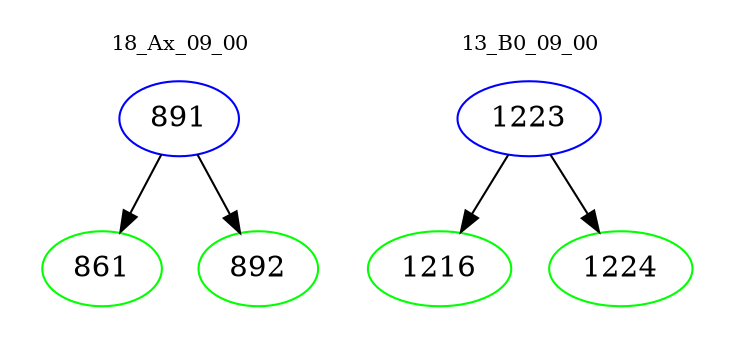 digraph{
subgraph cluster_0 {
color = white
label = "18_Ax_09_00";
fontsize=10;
T0_891 [label="891", color="blue"]
T0_891 -> T0_861 [color="black"]
T0_861 [label="861", color="green"]
T0_891 -> T0_892 [color="black"]
T0_892 [label="892", color="green"]
}
subgraph cluster_1 {
color = white
label = "13_B0_09_00";
fontsize=10;
T1_1223 [label="1223", color="blue"]
T1_1223 -> T1_1216 [color="black"]
T1_1216 [label="1216", color="green"]
T1_1223 -> T1_1224 [color="black"]
T1_1224 [label="1224", color="green"]
}
}
